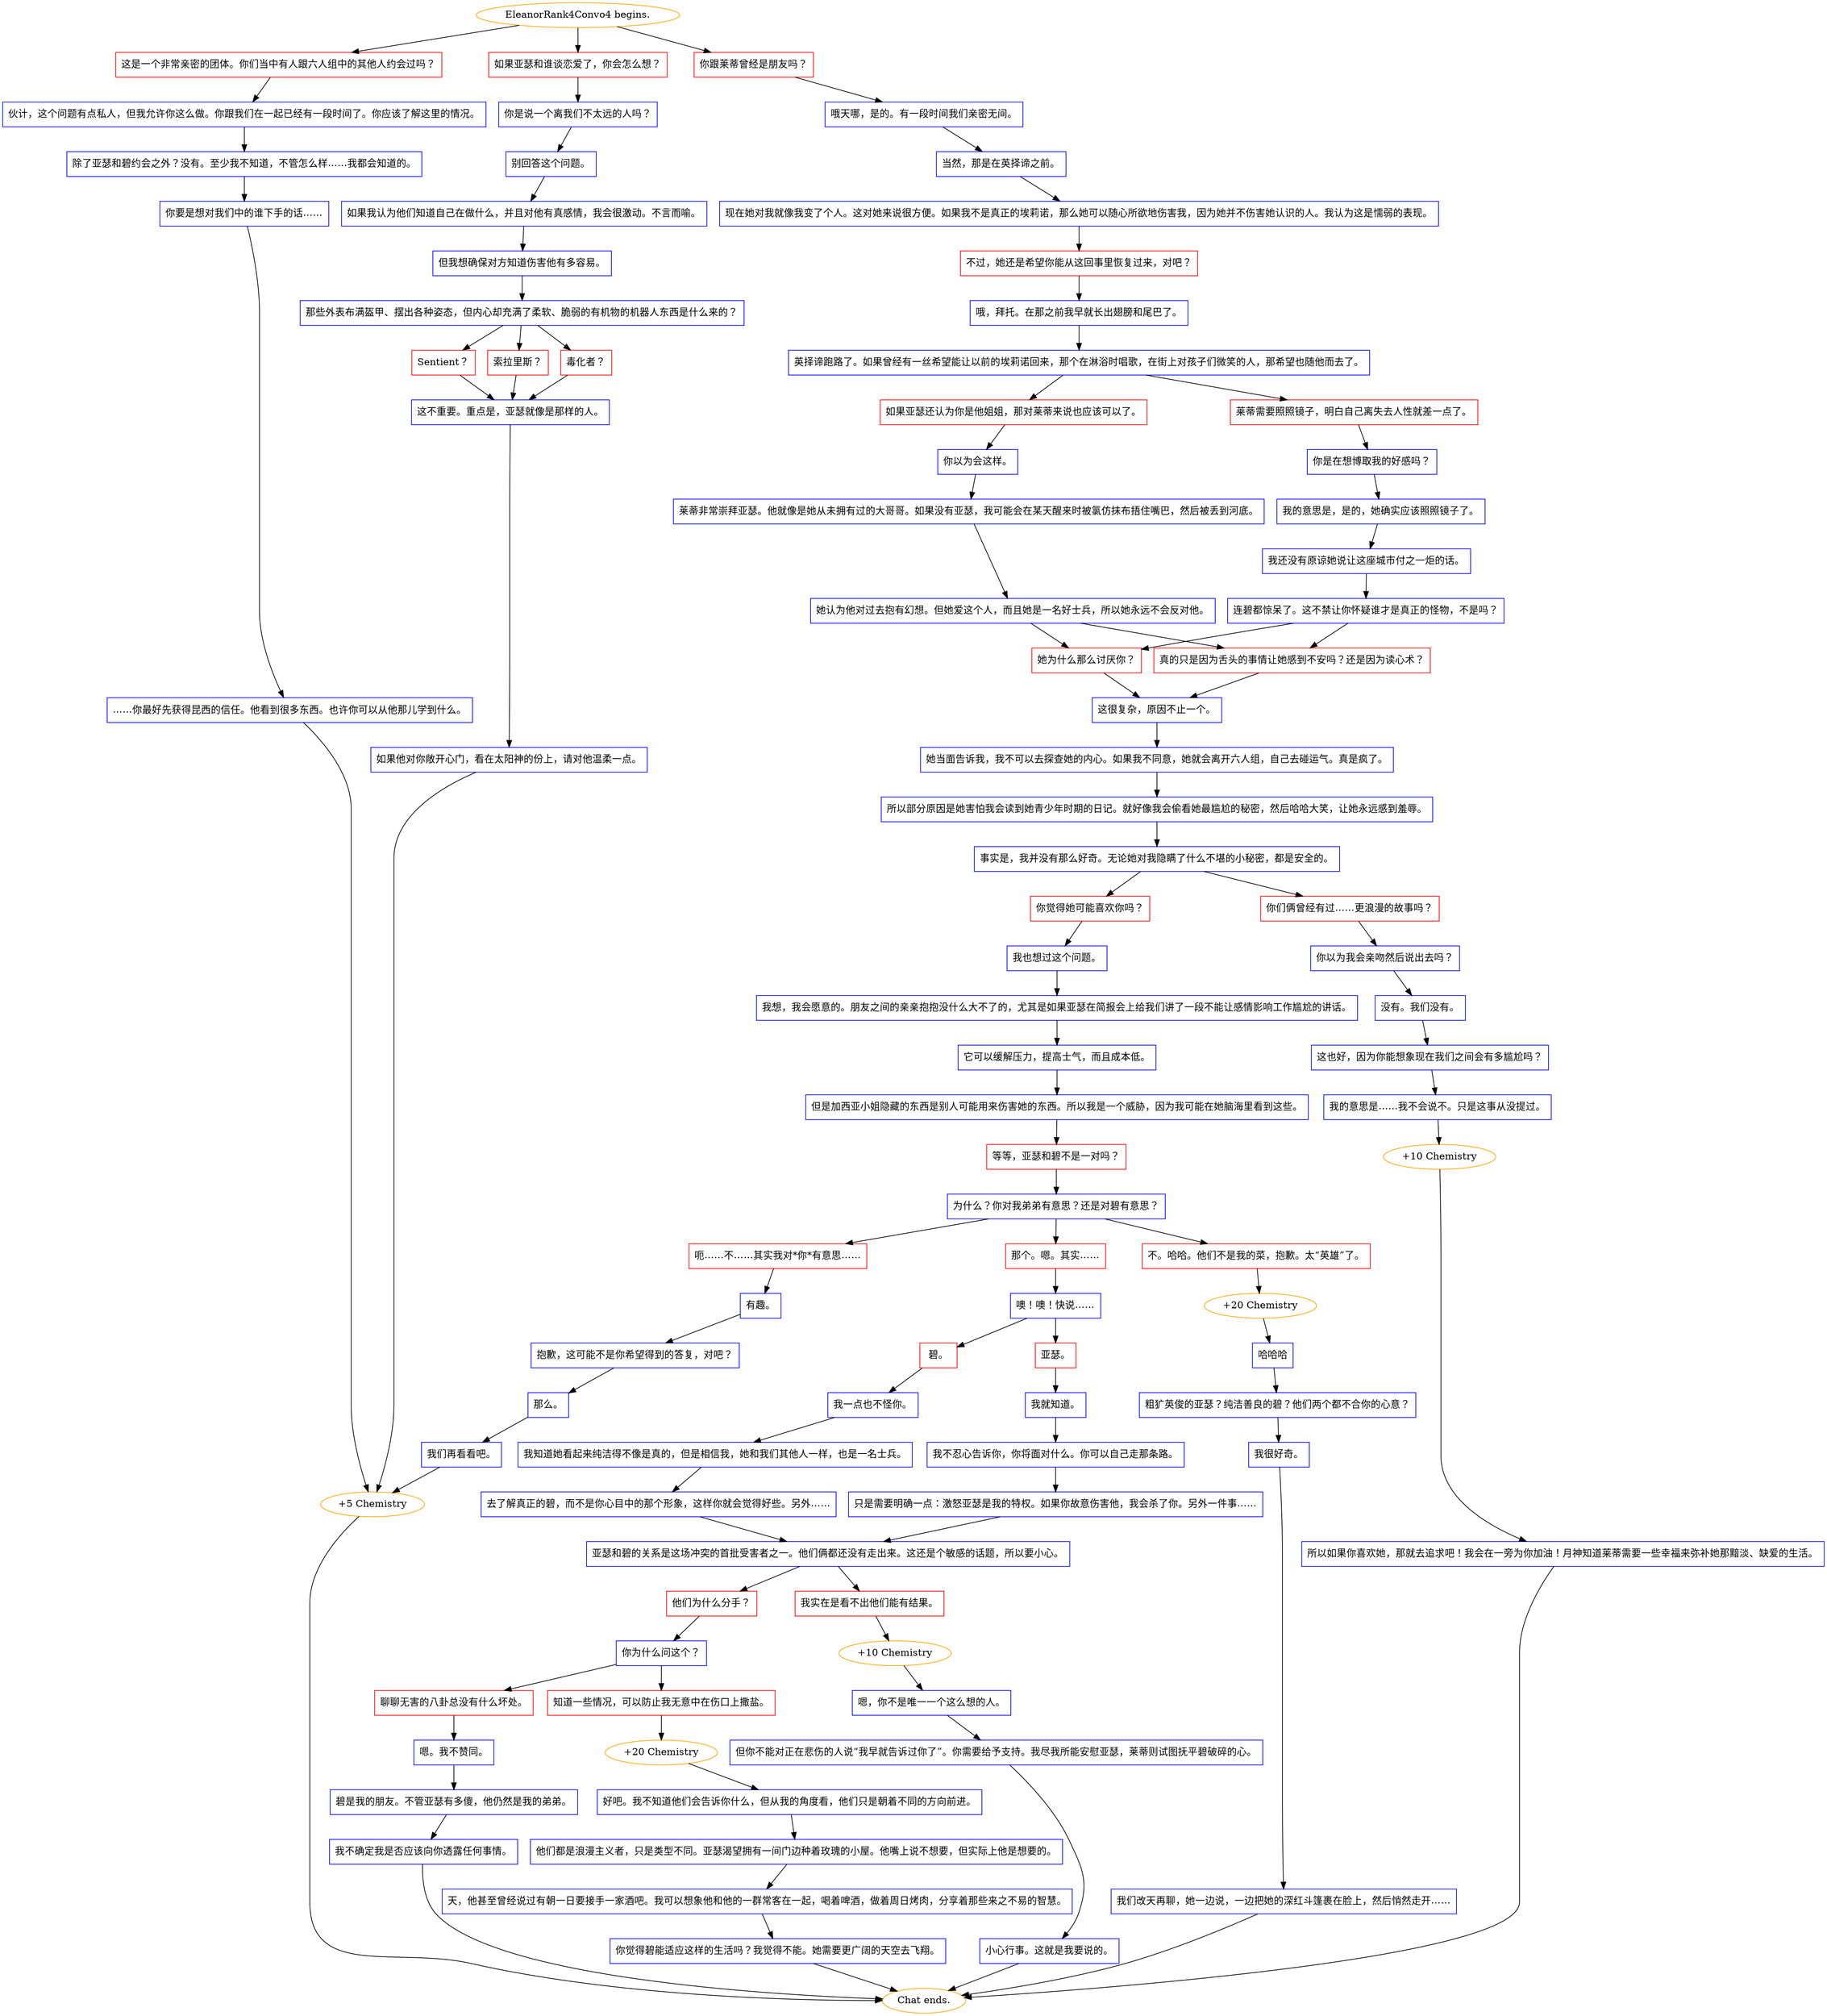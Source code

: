 digraph {
	"EleanorRank4Convo4 begins." [color=orange];
		"EleanorRank4Convo4 begins." -> j3711758390;
		"EleanorRank4Convo4 begins." -> j2207398855;
		"EleanorRank4Convo4 begins." -> j2607797000;
	j3711758390 [label="你跟莱蒂曾经是朋友吗？",shape=box,color=red];
		j3711758390 -> j3253113186;
	j2207398855 [label="这是一个非常亲密的团体。你们当中有人跟六人组中的其他人约会过吗？",shape=box,color=red];
		j2207398855 -> j1660972633;
	j2607797000 [label="如果亚瑟和谁谈恋爱了，你会怎么想？",shape=box,color=red];
		j2607797000 -> j257305954;
	j3253113186 [label="哦天哪，是的。有一段时间我们亲密无间。",shape=box,color=blue];
		j3253113186 -> j1662585008;
	j1660972633 [label="伙计，这个问题有点私人，但我允许你这么做。你跟我们在一起已经有一段时间了。你应该了解这里的情况。",shape=box,color=blue];
		j1660972633 -> j3645174635;
	j257305954 [label="你是说一个离我们不太远的人吗？",shape=box,color=blue];
		j257305954 -> j984619634;
	j1662585008 [label="当然，那是在英择谛之前。",shape=box,color=blue];
		j1662585008 -> j3599198988;
	j3645174635 [label="除了亚瑟和碧约会之外？没有。至少我不知道，不管怎么样……我都会知道的。",shape=box,color=blue];
		j3645174635 -> j3271426795;
	j984619634 [label="别回答这个问题。",shape=box,color=blue];
		j984619634 -> j602099840;
	j3599198988 [label="现在她对我就像我变了个人。这对她来说很方便。如果我不是真正的埃莉诺，那么她可以随心所欲地伤害我，因为她并不伤害她认识的人。我认为这是懦弱的表现。",shape=box,color=blue];
		j3599198988 -> j1680445217;
	j3271426795 [label="你要是想对我们中的谁下手的话……",shape=box,color=blue];
		j3271426795 -> j2473274537;
	j602099840 [label="如果我认为他们知道自己在做什么，并且对他有真感情，我会很激动。不言而喻。",shape=box,color=blue];
		j602099840 -> j521513787;
	j1680445217 [label="不过，她还是希望你能从这回事里恢复过来，对吧？",shape=box,color=red];
		j1680445217 -> j4135355680;
	j2473274537 [label="……你最好先获得昆西的信任。他看到很多东西。也许你可以从他那儿学到什么。",shape=box,color=blue];
		j2473274537 -> j4081414586;
	j521513787 [label="但我想确保对方知道伤害他有多容易。",shape=box,color=blue];
		j521513787 -> j4020944273;
	j4135355680 [label="哦，拜托。在那之前我早就长出翅膀和尾巴了。",shape=box,color=blue];
		j4135355680 -> j2210955103;
	j4081414586 [label="+5 Chemistry",color=orange];
		j4081414586 -> "Chat ends.";
	j4020944273 [label="那些外表布满盔甲、摆出各种姿态，但内心却充满了柔软、脆弱的有机物的机器人东西是什么来的？",shape=box,color=blue];
		j4020944273 -> j2001351664;
		j4020944273 -> j824353552;
		j4020944273 -> j1798930779;
	j2210955103 [label="英择谛跑路了。如果曾经有一丝希望能让以前的埃莉诺回来，那个在淋浴时唱歌，在街上对孩子们微笑的人，那希望也随他而去了。",shape=box,color=blue];
		j2210955103 -> j3777366548;
		j2210955103 -> j3409452372;
	"Chat ends." [color=orange];
	j2001351664 [label="索拉里斯？",shape=box,color=red];
		j2001351664 -> j2805720314;
	j824353552 [label="毒化者？",shape=box,color=red];
		j824353552 -> j2805720314;
	j1798930779 [label="Sentient？",shape=box,color=red];
		j1798930779 -> j2805720314;
	j3777366548 [label="莱蒂需要照照镜子，明白自己离失去人性就差一点了。",shape=box,color=red];
		j3777366548 -> j461653045;
	j3409452372 [label="如果亚瑟还认为你是他姐姐，那对莱蒂来说也应该可以了。",shape=box,color=red];
		j3409452372 -> j4128923377;
	j2805720314 [label="这不重要。重点是，亚瑟就像是那样的人。",shape=box,color=blue];
		j2805720314 -> j1417440007;
	j461653045 [label="你是在想博取我的好感吗？",shape=box,color=blue];
		j461653045 -> j3696889489;
	j4128923377 [label="你以为会这样。",shape=box,color=blue];
		j4128923377 -> j994465750;
	j1417440007 [label="如果他对你敞开心门，看在太阳神的份上，请对他温柔一点。",shape=box,color=blue];
		j1417440007 -> j4081414586;
	j3696889489 [label="我的意思是，是的，她确实应该照照镜子了。",shape=box,color=blue];
		j3696889489 -> j3568661613;
	j994465750 [label="莱蒂非常崇拜亚瑟。他就像是她从未拥有过的大哥哥。如果没有亚瑟，我可能会在某天醒来时被氯仿抹布捂住嘴巴，然后被丢到河底。",shape=box,color=blue];
		j994465750 -> j4143818909;
	j3568661613 [label="我还没有原谅她说让这座城市付之一炬的话。",shape=box,color=blue];
		j3568661613 -> j2100456802;
	j4143818909 [label="她认为他对过去抱有幻想。但她爱这个人，而且她是一名好士兵，所以她永远不会反对他。",shape=box,color=blue];
		j4143818909 -> j3817020354;
		j4143818909 -> j3288511591;
	j2100456802 [label="连碧都惊呆了。这不禁让你怀疑谁才是真正的怪物，不是吗？",shape=box,color=blue];
		j2100456802 -> j3817020354;
		j2100456802 -> j3288511591;
	j3817020354 [label="她为什么那么讨厌你？",shape=box,color=red];
		j3817020354 -> j3236804764;
	j3288511591 [label="真的只是因为舌头的事情让她感到不安吗？还是因为读心术？",shape=box,color=red];
		j3288511591 -> j3236804764;
	j3236804764 [label="这很复杂，原因不止一个。",shape=box,color=blue];
		j3236804764 -> j3775414992;
	j3775414992 [label="她当面告诉我，我不可以去探查她的内心。如果我不同意，她就会离开六人组，自己去碰运气。真是疯了。",shape=box,color=blue];
		j3775414992 -> j3983051629;
	j3983051629 [label="所以部分原因是她害怕我会读到她青少年时期的日记。就好像我会偷看她最尴尬的秘密，然后哈哈大笑，让她永远感到羞辱。",shape=box,color=blue];
		j3983051629 -> j1568454539;
	j1568454539 [label="事实是，我并没有那么好奇。无论她对我隐瞒了什么不堪的小秘密，都是安全的。",shape=box,color=blue];
		j1568454539 -> j1127855778;
		j1568454539 -> j1495374214;
	j1127855778 [label="你们俩曾经有过……更浪漫的故事吗？",shape=box,color=red];
		j1127855778 -> j3199383924;
	j1495374214 [label="你觉得她可能喜欢你吗？",shape=box,color=red];
		j1495374214 -> j1415560423;
	j3199383924 [label="你以为我会亲吻然后说出去吗？",shape=box,color=blue];
		j3199383924 -> j3095891768;
	j1415560423 [label="我也想过这个问题。",shape=box,color=blue];
		j1415560423 -> j2442557390;
	j3095891768 [label="没有。我们没有。",shape=box,color=blue];
		j3095891768 -> j3435694227;
	j2442557390 [label="我想，我会愿意的。朋友之间的亲亲抱抱没什么大不了的，尤其是如果亚瑟在简报会上给我们讲了一段不能让感情影响工作尴尬的讲话。",shape=box,color=blue];
		j2442557390 -> j78748360;
	j3435694227 [label="这也好，因为你能想象现在我们之间会有多尴尬吗？",shape=box,color=blue];
		j3435694227 -> j1424019854;
	j78748360 [label="它可以缓解压力，提高士气，而且成本低。",shape=box,color=blue];
		j78748360 -> j2350103257;
	j1424019854 [label="我的意思是……我不会说不。只是这事从没提过。",shape=box,color=blue];
		j1424019854 -> j3987775096;
	j2350103257 [label="但是加西亚小姐隐藏的东西是别人可能用来伤害她的东西。所以我是一个威胁，因为我可能在她脑海里看到这些。",shape=box,color=blue];
		j2350103257 -> j1395072049;
	j3987775096 [label="+10 Chemistry",color=orange];
		j3987775096 -> j2927024565;
	j1395072049 [label="等等，亚瑟和碧不是一对吗？",shape=box,color=red];
		j1395072049 -> j1313415649;
	j2927024565 [label="所以如果你喜欢她，那就去追求吧！我会在一旁为你加油！月神知道莱蒂需要一些幸福来弥补她那黯淡、缺爱的生活。",shape=box,color=blue];
		j2927024565 -> "Chat ends.";
	j1313415649 [label="为什么？你对我弟弟有意思？还是对碧有意思？",shape=box,color=blue];
		j1313415649 -> j1619493443;
		j1313415649 -> j173443308;
		j1313415649 -> j1486215386;
	j1619493443 [label="那个。嗯。其实……",shape=box,color=red];
		j1619493443 -> j746384670;
	j173443308 [label="呃……不……其实我对*你*有意思……",shape=box,color=red];
		j173443308 -> j3369802632;
	j1486215386 [label="不。哈哈。他们不是我的菜，抱歉。太“英雄”了。",shape=box,color=red];
		j1486215386 -> j4232320799;
	j746384670 [label="噢！噢！快说……",shape=box,color=blue];
		j746384670 -> j3473195293;
		j746384670 -> j1657997027;
	j3369802632 [label="有趣。",shape=box,color=blue];
		j3369802632 -> j2720485206;
	j4232320799 [label="+20 Chemistry",color=orange];
		j4232320799 -> j3039064196;
	j3473195293 [label="亚瑟。",shape=box,color=red];
		j3473195293 -> j2629538528;
	j1657997027 [label="碧。",shape=box,color=red];
		j1657997027 -> j1656194213;
	j2720485206 [label="抱歉，这可能不是你希望得到的答复，对吧？",shape=box,color=blue];
		j2720485206 -> j4183872773;
	j3039064196 [label="哈哈哈",shape=box,color=blue];
		j3039064196 -> j1738738880;
	j2629538528 [label="我就知道。",shape=box,color=blue];
		j2629538528 -> j2113740087;
	j1656194213 [label="我一点也不怪你。",shape=box,color=blue];
		j1656194213 -> j3656613526;
	j4183872773 [label="那么。",shape=box,color=blue];
		j4183872773 -> j1746534405;
	j1738738880 [label="粗犷英俊的亚瑟？纯洁善良的碧？他们两个都不合你的心意？",shape=box,color=blue];
		j1738738880 -> j2857413279;
	j2113740087 [label="我不忍心告诉你，你将面对什么。你可以自己走那条路。",shape=box,color=blue];
		j2113740087 -> j481557629;
	j3656613526 [label="我知道她看起来纯洁得不像是真的，但是相信我，她和我们其他人一样，也是一名士兵。",shape=box,color=blue];
		j3656613526 -> j2888599678;
	j1746534405 [label="我们再看看吧。",shape=box,color=blue];
		j1746534405 -> j4081414586;
	j2857413279 [label="我很好奇。",shape=box,color=blue];
		j2857413279 -> j663593032;
	j481557629 [label="只是需要明确一点：激怒亚瑟是我的特权。如果你故意伤害他，我会杀了你。另外一件事……",shape=box,color=blue];
		j481557629 -> j3870918144;
	j2888599678 [label="去了解真正的碧，而不是你心目中的那个形象，这样你就会觉得好些。另外……",shape=box,color=blue];
		j2888599678 -> j3870918144;
	j663593032 [label="我们改天再聊，她一边说，一边把她的深红斗篷裹在脸上，然后悄然走开……",shape=box,color=blue];
		j663593032 -> "Chat ends.";
	j3870918144 [label="亚瑟和碧的关系是这场冲突的首批受害者之一。他们俩都还没有走出来。这还是个敏感的话题，所以要小心。",shape=box,color=blue];
		j3870918144 -> j727048358;
		j3870918144 -> j4028732572;
	j727048358 [label="他们为什么分手？",shape=box,color=red];
		j727048358 -> j4139176051;
	j4028732572 [label="我实在是看不出他们能有结果。",shape=box,color=red];
		j4028732572 -> j559674253;
	j4139176051 [label="你为什么问这个？",shape=box,color=blue];
		j4139176051 -> j801352538;
		j4139176051 -> j842038918;
	j559674253 [label="+10 Chemistry",color=orange];
		j559674253 -> j746121947;
	j801352538 [label="聊聊无害的八卦总没有什么坏处。",shape=box,color=red];
		j801352538 -> j2473716369;
	j842038918 [label="知道一些情况，可以防止我无意中在伤口上撒盐。",shape=box,color=red];
		j842038918 -> j1825072971;
	j746121947 [label="嗯，你不是唯一一个这么想的人。",shape=box,color=blue];
		j746121947 -> j1764658672;
	j2473716369 [label="嗯。我不赞同。",shape=box,color=blue];
		j2473716369 -> j3379171092;
	j1825072971 [label="+20 Chemistry",color=orange];
		j1825072971 -> j2085265817;
	j1764658672 [label="但你不能对正在悲伤的人说“我早就告诉过你了”。你需要给予支持。我尽我所能安慰亚瑟，莱蒂则试图抚平碧破碎的心。",shape=box,color=blue];
		j1764658672 -> j405571289;
	j3379171092 [label="碧是我的朋友。不管亚瑟有多傻，他仍然是我的弟弟。",shape=box,color=blue];
		j3379171092 -> j1540992858;
	j2085265817 [label="好吧。我不知道他们会告诉你什么，但从我的角度看，他们只是朝着不同的方向前进。",shape=box,color=blue];
		j2085265817 -> j3906788050;
	j405571289 [label="小心行事。这就是我要说的。",shape=box,color=blue];
		j405571289 -> "Chat ends.";
	j1540992858 [label="我不确定我是否应该向你透露任何事情。",shape=box,color=blue];
		j1540992858 -> "Chat ends.";
	j3906788050 [label="他们都是浪漫主义者，只是类型不同。亚瑟渴望拥有一间门边种着玫瑰的小屋。他嘴上说不想要，但实际上他是想要的。",shape=box,color=blue];
		j3906788050 -> j516992639;
	j516992639 [label="天，他甚至曾经说过有朝一日要接手一家酒吧。我可以想象他和他的一群常客在一起，喝着啤酒，做着周日烤肉，分享着那些来之不易的智慧。",shape=box,color=blue];
		j516992639 -> j2456635818;
	j2456635818 [label="你觉得碧能适应这样的生活吗？我觉得不能。她需要更广阔的天空去飞翔。",shape=box,color=blue];
		j2456635818 -> "Chat ends.";
}